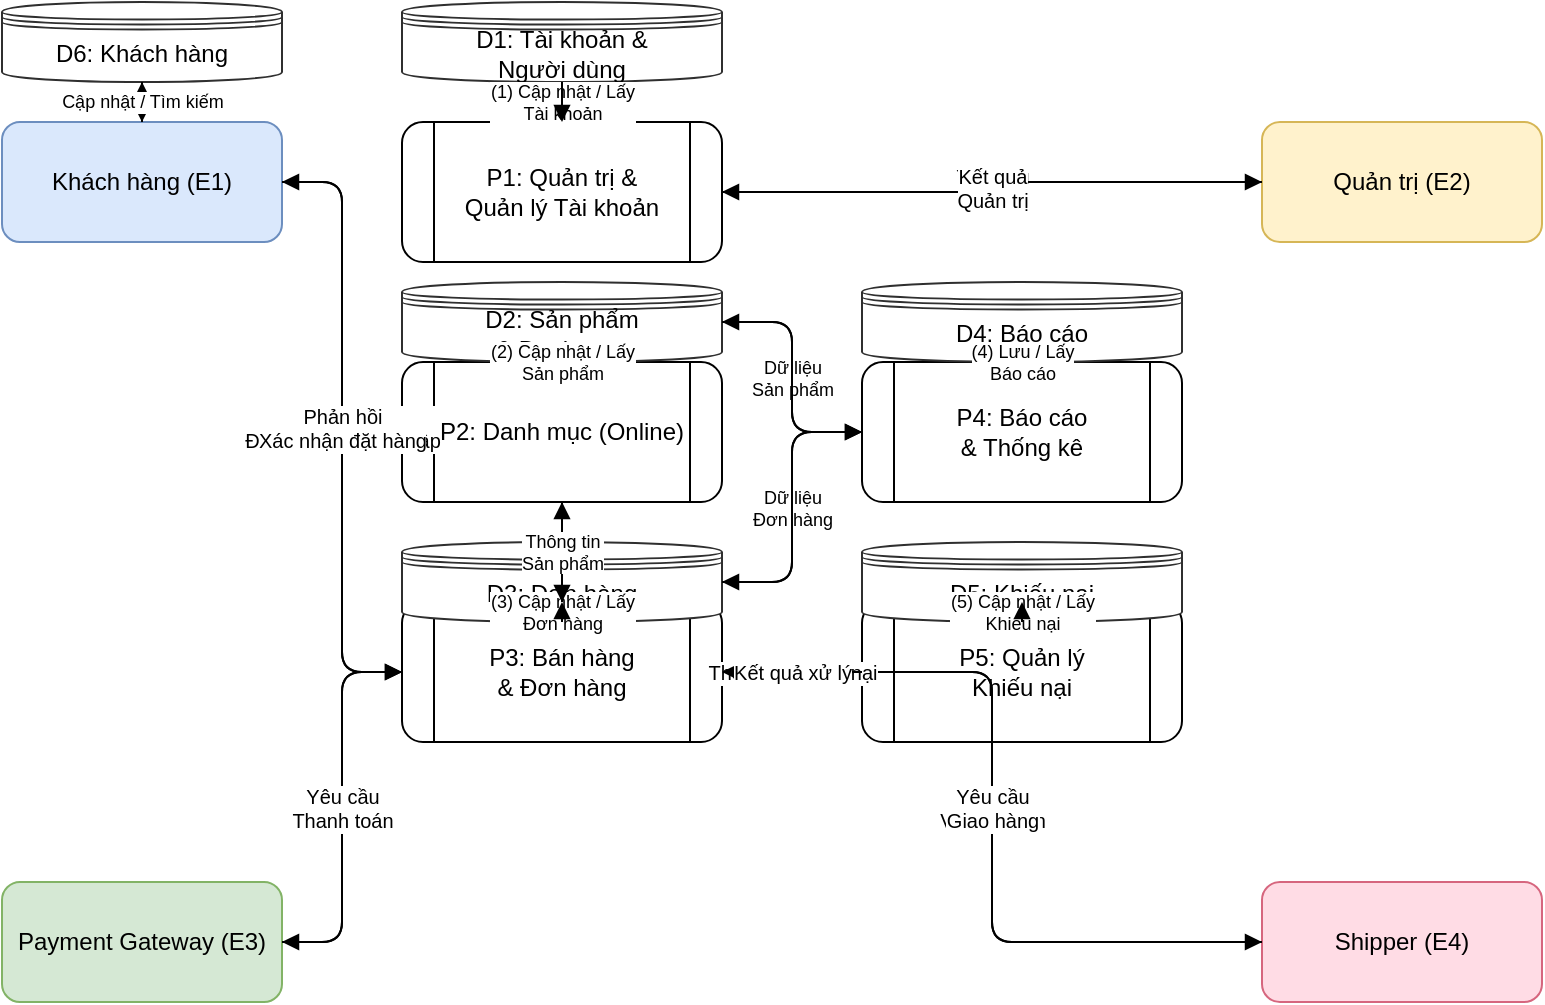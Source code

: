<?xml version="1.0" encoding="UTF-8"?>
<mxfile version="15.8.7" type="device">
  <diagram id="DFD-Level1-Detailed" name="DFD Level 1 (Detailed)">
    <mxGraphModel dx="1920" dy="1080" grid="1" gridSize="10" guides="1" tooltips="1" connect="1" arrows="1" fold="1" page="1" pageScale="1" pageWidth="1275" pageHeight="1650" background="#FFFFFF" math="0" shadow="0">
      <root>
        <mxCell id="0"/>
        <mxCell id="1" parent="0"/>

        <!-- ===================== EXTERNAL ENTITIES ===================== -->

        <!-- E1: Khách hàng -->
        <mxCell id="E1" value="Khách hàng (E1)" style="shape=ext;rounded=1;whiteSpace=wrap;html=1;fillColor=#dae8fc;strokeColor=#6c8ebf;fontSize=12;" vertex="1" parent="1">
          <mxGeometry x="50" y="60" width="140" height="60" as="geometry"/>
        </mxCell>

        <!-- E2: Quản trị (Admin/Nhân viên) -->
        <mxCell id="E2" value="Quản trị (E2)" style="shape=ext;rounded=1;whiteSpace=wrap;html=1;fillColor=#fff2cc;strokeColor=#d6b656;fontSize=12;" vertex="1" parent="1">
          <mxGeometry x="680" y="60" width="140" height="60" as="geometry"/>
        </mxCell>

        <!-- E3: Payment Gateway -->
        <mxCell id="E3" value="Payment Gateway (E3)" style="shape=ext;rounded=1;whiteSpace=wrap;html=1;fillColor=#d5e8d4;strokeColor=#82b366;fontSize=12;" vertex="1" parent="1">
          <mxGeometry x="50" y="440" width="140" height="60" as="geometry"/>
        </mxCell>

        <!-- E4: Shipper (Đơn vị vận chuyển) -->
        <mxCell id="E4" value="Shipper (E4)" style="shape=ext;rounded=1;whiteSpace=wrap;html=1;fillColor=#ffdce5;strokeColor=#d6667e;fontSize=12;" vertex="1" parent="1">
          <mxGeometry x="680" y="440" width="140" height="60" as="geometry"/>
        </mxCell>

        <!-- ===================== PROCESSES ===================== -->

        <!-- P1: Quản trị & Quản lý Tài khoản -->
        <mxCell id="P1" value="P1: Quản trị &amp;&#10;Quản lý Tài khoản" style="shape=process;whiteSpace=wrap;html=1;rounded=1;fillColor=#ffffff;strokeColor=#000000;fontSize=12;" vertex="1" parent="1">
          <mxGeometry x="250" y="60" width="160" height="70" as="geometry"/>
        </mxCell>

        <!-- P2: Quản lý Danh mục (Online) -->
        <mxCell id="P2" value="P2: Danh mục (Online)" style="shape=process;whiteSpace=wrap;html=1;rounded=1;fillColor=#ffffff;strokeColor=#000000;fontSize=12;" vertex="1" parent="1">
          <mxGeometry x="250" y="180" width="160" height="70" as="geometry"/>
        </mxCell>

        <!-- P3: Bán hàng & Đơn hàng -->
        <mxCell id="P3" value="P3: Bán hàng &#10;&amp; Đơn hàng" style="shape=process;whiteSpace=wrap;html=1;rounded=1;fillColor=#ffffff;strokeColor=#000000;fontSize=12;" vertex="1" parent="1">
          <mxGeometry x="250" y="300" width="160" height="70" as="geometry"/>
        </mxCell>

        <!-- P4: Báo cáo & Thống kê -->
        <mxCell id="P4" value="P4: Báo cáo &#10;&amp; Thống kê" style="shape=process;whiteSpace=wrap;html=1;rounded=1;fillColor=#ffffff;strokeColor=#000000;fontSize=12;" vertex="1" parent="1">
          <mxGeometry x="480" y="180" width="160" height="70" as="geometry"/>
        </mxCell>

        <!-- P5: Quản lý Khiếu nại -->
        <mxCell id="P5" value="P5: Quản lý&#10;Khiếu nại" style="shape=process;whiteSpace=wrap;html=1;rounded=1;fillColor=#ffffff;strokeColor=#000000;fontSize=12;" vertex="1" parent="1">
          <mxGeometry x="480" y="300" width="160" height="70" as="geometry"/>
        </mxCell>

        <!-- ===================== DATA STORES ===================== -->

        <!-- D1: Tài khoản & Người dùng -->
        <mxCell id="D1" value="D1: Tài khoản &amp;&#10;Người dùng" style="shape=datastore;whiteSpace=wrap;html=1;rounded=0;fillColor=#ffffff;strokeColor=#2f2f2f;fontSize=12;" vertex="1" parent="1">
          <mxGeometry x="250" y="0" width="160" height="40" as="geometry"/>
        </mxCell>

        <!-- D2: Sản phẩm & Danh mục -->
        <mxCell id="D2" value="D2: Sản phẩm &#10;&amp; Danh mục" style="shape=datastore;whiteSpace=wrap;html=1;rounded=0;fillColor=#ffffff;strokeColor=#2f2f2f;fontSize=12;" vertex="1" parent="1">
          <mxGeometry x="250" y="140" width="160" height="40" as="geometry"/>
        </mxCell>

        <!-- D3: Đơn hàng -->
        <mxCell id="D3" value="D3: Đơn hàng" style="shape=datastore;whiteSpace=wrap;html=1;rounded=0;fillColor=#ffffff;strokeColor=#2f2f2f;fontSize=12;" vertex="1" parent="1">
          <mxGeometry x="250" y="270" width="160" height="40" as="geometry"/>
        </mxCell>

        <!-- D4: Báo cáo -->
        <mxCell id="D4" value="D4: Báo cáo" style="shape=datastore;whiteSpace=wrap;html=1;rounded=0;fillColor=#ffffff;strokeColor=#2f2f2f;fontSize=12;" vertex="1" parent="1">
          <mxGeometry x="480" y="140" width="160" height="40" as="geometry"/>
        </mxCell>

        <!-- D5: Khiếu nại -->
        <mxCell id="D5" value="D5: Khiếu nại" style="shape=datastore;whiteSpace=wrap;html=1;rounded=0;fillColor=#ffffff;strokeColor=#2f2f2f;fontSize=12;" vertex="1" parent="1">
          <mxGeometry x="480" y="270" width="160" height="40" as="geometry"/>
        </mxCell>

        <!-- D6: Khách hàng -->
        <mxCell id="D6" value="D6: Khách hàng" style="shape=datastore;whiteSpace=wrap;html=1;rounded=0;fillColor=#ffffff;strokeColor=#2f2f2f;fontSize=12;" vertex="1" parent="1">
          <mxGeometry x="50" y="0" width="140" height="40" as="geometry"/>
        </mxCell>

        <!-- ===================== EDGES / DATA FLOWS ===================== -->

        <!-- (E1) Khách hàng -> P3: Gửi yêu cầu đặt hàng, đăng nhập -->
        <mxCell id="flow-E1-P3" value="Thông tin&#10;Đặt hàng / Đăng nhập" style="edgeStyle=elbowEdgeStyle;rounded=1;orthogonalLoop=1;jettySize=auto;html=1;strokeWidth=1;endArrow=block;fontSize=10;" edge="1" parent="1" source="E1" target="P3">
          <mxGeometry relative="1" as="geometry"/>
        </mxCell>

        <!-- P3 -> E1: Phản hồi đơn hàng, xác nhận -->
        <mxCell id="flow-P3-E1" value="Phản hồi&#10;Xác nhận đặt hàng" style="edgeStyle=elbowEdgeStyle;rounded=1;orthogonalLoop=1;jettySize=auto;html=1;strokeWidth=1;endArrow=block;fontSize=10;" edge="1" parent="1" source="P3" target="E1">
          <mxGeometry relative="1" as="geometry"/>
        </mxCell>

        <!-- E2 -> P1: Yêu cầu quản trị (tạo user, phân quyền) -->
        <mxCell id="flow-E2-P1" value="Yêu cầu&#10;Quản trị" style="edgeStyle=elbowEdgeStyle;rounded=1;orthogonalLoop=1;jettySize=auto;html=1;strokeWidth=1;endArrow=block;fontSize=10;" edge="1" parent="1" source="E2" target="P1">
          <mxGeometry relative="1" as="geometry"/>
        </mxCell>

        <!-- P1 -> E2: Kết quả quản trị -->
        <mxCell id="flow-P1-E2" value="Kết quả&#10;Quản trị" style="edgeStyle=elbowEdgeStyle;rounded=1;orthogonalLoop=1;jettySize=auto;html=1;strokeWidth=1;endArrow=block;fontSize=10;" edge="1" parent="1" source="P1" target="E2">
          <mxGeometry relative="1" as="geometry"/>
        </mxCell>

        <!-- E3 -> P3: Xác nhận thanh toán -->
        <mxCell id="flow-E3-P3" value="Kết quả&#10;Thanh toán" style="edgeStyle=elbowEdgeStyle;rounded=1;orthogonalLoop=1;jettySize=auto;html=1;strokeWidth=1;endArrow=block;fontSize=10;" edge="1" parent="1" source="E3" target="P3">
          <mxGeometry relative="1" as="geometry"/>
        </mxCell>

        <!-- P3 -> E3: Gửi yêu cầu thanh toán -->
        <mxCell id="flow-P3-E3" value="Yêu cầu&#10;Thanh toán" style="edgeStyle=elbowEdgeStyle;rounded=1;orthogonalLoop=1;jettySize=auto;html=1;strokeWidth=1;endArrow=block;fontSize=10;" edge="1" parent="1" source="P3" target="E3">
          <mxGeometry relative="1" as="geometry"/>
        </mxCell>

        <!-- E4 -> P3: Cập nhật trạng thái giao hàng -->
        <mxCell id="flow-E4-P3" value="Thông tin&#10;Vận chuyển" style="edgeStyle=elbowEdgeStyle;rounded=1;orthogonalLoop=1;jettySize=auto;html=1;strokeWidth=1;endArrow=block;fontSize=10;" edge="1" parent="1" source="E4" target="P3">
          <mxGeometry relative="1" as="geometry"/>
        </mxCell>

        <!-- P3 -> E4: Gửi yêu cầu giao hàng -->
        <mxCell id="flow-P3-E4" value="Yêu cầu&#10;Giao hàng" style="edgeStyle=elbowEdgeStyle;rounded=1;orthogonalLoop=1;jettySize=auto;html=1;strokeWidth=1;endArrow=block;fontSize=10;" edge="1" parent="1" source="P3" target="E4">
          <mxGeometry relative="1" as="geometry"/>
        </mxCell>

        <!-- P1 <-> D1: Lưu / Cập nhật / Lấy tài khoản -->
        <mxCell id="flow-P1-D1" value="(1) Cập nhật / Lấy&#10;Tài khoản" style="edgeStyle=elbowEdgeStyle;rounded=1;orthogonalLoop=1;jettySize=auto;html=1;strokeWidth=1;endArrow=block;fontSize=9;" edge="1" parent="1" source="P1" target="D1">
          <mxGeometry relative="1" as="geometry"/>
        </mxCell>
        <mxCell id="flow-D1-P1" value="" style="edgeStyle=elbowEdgeStyle;rounded=1;orthogonalLoop=1;jettySize=auto;html=1;strokeWidth=1;endArrow=block;fontSize=9;" edge="1" parent="1" source="D1" target="P1">
          <mxGeometry relative="1" as="geometry"/>
        </mxCell>

        <!-- P2 <-> D2: Lưu / Cập nhật / Lấy SP, Danh mục -->
        <mxCell id="flow-P2-D2" value="(2) Cập nhật / Lấy&#10;Sản phẩm" style="edgeStyle=elbowEdgeStyle;rounded=1;orthogonalLoop=1;jettySize=auto;html=1;strokeWidth=1;endArrow=block;fontSize=9;" edge="1" parent="1" source="P2" target="D2">
          <mxGeometry relative="1" as="geometry"/>
        </mxCell>
        <mxCell id="flow-D2-P2" value="" style="edgeStyle=elbowEdgeStyle;rounded=1;orthogonalLoop=1;jettySize=auto;html=1;strokeWidth=1;endArrow=block;fontSize=9;" edge="1" parent="1" source="D2" target="P2">
          <mxGeometry relative="1" as="geometry"/>
        </mxCell>

        <!-- P3 <-> D3: Lưu / Cập nhật / Lấy Đơn hàng -->
        <mxCell id="flow-P3-D3" value="(3) Cập nhật / Lấy&#10;Đơn hàng" style="edgeStyle=elbowEdgeStyle;rounded=1;orthogonalLoop=1;jettySize=auto;html=1;strokeWidth=1;endArrow=block;fontSize=9;" edge="1" parent="1" source="P3" target="D3">
          <mxGeometry relative="1" as="geometry"/>
        </mxCell>
        <mxCell id="flow-D3-P3" value="" style="edgeStyle=elbowEdgeStyle;rounded=1;orthogonalLoop=1;jettySize=auto;html=1;strokeWidth=1;endArrow=block;fontSize=9;" edge="1" parent="1" source="D3" target="P3">
          <mxGeometry relative="1" as="geometry"/>
        </mxCell>

        <!-- P4 <-> D4: Lưu / Lấy báo cáo -->
        <mxCell id="flow-P4-D4" value="(4) Lưu / Lấy&#10;Báo cáo" style="edgeStyle=elbowEdgeStyle;rounded=1;orthogonalLoop=1;jettySize=auto;html=1;strokeWidth=1;endArrow=block;fontSize=9;" edge="1" parent="1" source="P4" target="D4">
          <mxGeometry relative="1" as="geometry"/>
        </mxCell>
        <mxCell id="flow-D4-P4" value="" style="edgeStyle=elbowEdgeStyle;rounded=1;orthogonalLoop=1;jettySize=auto;html=1;strokeWidth=1;endArrow=block;fontSize=9;" edge="1" parent="1" source="D4" target="P4">
          <mxGeometry relative="1" as="geometry"/>
        </mxCell>

        <!-- P5 <-> D5: Lưu / Lấy Khiếu nại -->
        <mxCell id="flow-P5-D5" value="(5) Cập nhật / Lấy&#10;Khiếu nại" style="edgeStyle=elbowEdgeStyle;rounded=1;orthogonalLoop=1;jettySize=auto;html=1;strokeWidth=1;endArrow=block;fontSize=9;" edge="1" parent="1" source="P5" target="D5">
          <mxGeometry relative="1" as="geometry"/>
        </mxCell>
        <mxCell id="flow-D5-P5" value="" style="edgeStyle=elbowEdgeStyle;rounded=1;orthogonalLoop=1;jettySize=auto;html=1;strokeWidth=1;endArrow=block;fontSize=9;" edge="1" parent="1" source="D5" target="P5">
          <mxGeometry relative="1" as="geometry"/>
        </mxCell>

        <!-- P3 <-> P5: Khiếu nại về đơn hàng -->
        <mxCell id="flow-P3-P5" value="Thông tin khiếu nại" style="edgeStyle=elbowEdgeStyle;rounded=1;orthogonalLoop=1;jettySize=auto;html=1;strokeWidth=1;endArrow=block;fontSize=10;" edge="1" parent="1" source="P3" target="P5">
          <mxGeometry relative="1" as="geometry"/>
        </mxCell>
        <mxCell id="flow-P5-P3" value="Kết quả xử lý" style="edgeStyle=elbowEdgeStyle;rounded=1;orthogonalLoop=1;jettySize=auto;html=1;strokeWidth=1;endArrow=block;fontSize=10;" edge="1" parent="1" source="P5" target="P3">
          <mxGeometry relative="1" as="geometry"/>
        </mxCell>

        <!-- P3 -> P2: Lấy thông tin sản phẩm -->
        <mxCell id="flow-P3-P2" value="Kiểm tra&#10;Sản phẩm" style="edgeStyle=elbowEdgeStyle;rounded=1;orthogonalLoop=1;jettySize=auto;html=1;strokeWidth=1;endArrow=block;fontSize=9;" edge="1" parent="1" source="P3" target="P2">
          <mxGeometry relative="1" as="geometry"/>
        </mxCell>
        <mxCell id="flow-P2-P3" value="Thông tin&#10;Sản phẩm" style="edgeStyle=elbowEdgeStyle;rounded=1;orthogonalLoop=1;jettySize=auto;html=1;strokeWidth=1;endArrow=block;fontSize=9;" edge="1" parent="1" source="P2" target="P3">
          <mxGeometry relative="1" as="geometry"/>
        </mxCell>

        <!-- P4 <-> D3: Lấy dữ liệu đơn hàng cho báo cáo -->
        <mxCell id="flow-P4-D3" value="Dữ liệu&#10;Đơn hàng" style="edgeStyle=elbowEdgeStyle;rounded=1;orthogonalLoop=1;jettySize=auto;html=1;strokeWidth=1;endArrow=block;fontSize=9;" edge="1" parent="1" source="P4" target="D3">
          <mxGeometry relative="1" as="geometry"/>
        </mxCell>
        <mxCell id="flow-D3-P4" value="" style="edgeStyle=elbowEdgeStyle;rounded=1;orthogonalLoop=1;jettySize=auto;html=1;strokeWidth=1;endArrow=block;fontSize=9;" edge="1" parent="1" source="D3" target="P4">
          <mxGeometry relative="1" as="geometry"/>
        </mxCell>

        <!-- P4 <-> D2: Lấy dữ liệu sản phẩm cho báo cáo -->
        <mxCell id="flow-P4-D2" value="Dữ liệu&#10;Sản phẩm" style="edgeStyle=elbowEdgeStyle;rounded=1;orthogonalLoop=1;jettySize=auto;html=1;strokeWidth=1;endArrow=block;fontSize=9;" edge="1" parent="1" source="P4" target="D2">
          <mxGeometry relative="1" as="geometry"/>
        </mxCell>
        <mxCell id="flow-D2-P4" value="" style="edgeStyle=elbowEdgeStyle;rounded=1;orthogonalLoop=1;jettySize=auto;html=1;strokeWidth=1;endArrow=block;fontSize=9;" edge="1" parent="1" source="D2" target="P4">
          <mxGeometry relative="1" as="geometry"/>
        </mxCell>

        <!-- E1 <-> D6: (Tuỳ chọn) Lưu thông tin khách hàng -->
        <mxCell id="flow-E1-D6" value="Thông tin KH" style="edgeStyle=elbowEdgeStyle;rounded=1;orthogonalLoop=1;jettySize=auto;html=1;strokeWidth=1;endArrow=block;fontSize=9;" edge="1" parent="1" source="E1" target="D6">
          <mxGeometry relative="1" as="geometry"/>
        </mxCell>
        <mxCell id="flow-D6-E1" value="Cập nhật / Tìm kiếm" style="edgeStyle=elbowEdgeStyle;rounded=1;orthogonalLoop=1;jettySize=auto;html=1;strokeWidth=1;endArrow=block;fontSize=9;" edge="1" parent="1" source="D6" target="E1">
          <mxGeometry relative="1" as="geometry"/>
        </mxCell>

      </root>
    </mxGraphModel>
  </diagram>
</mxfile>
